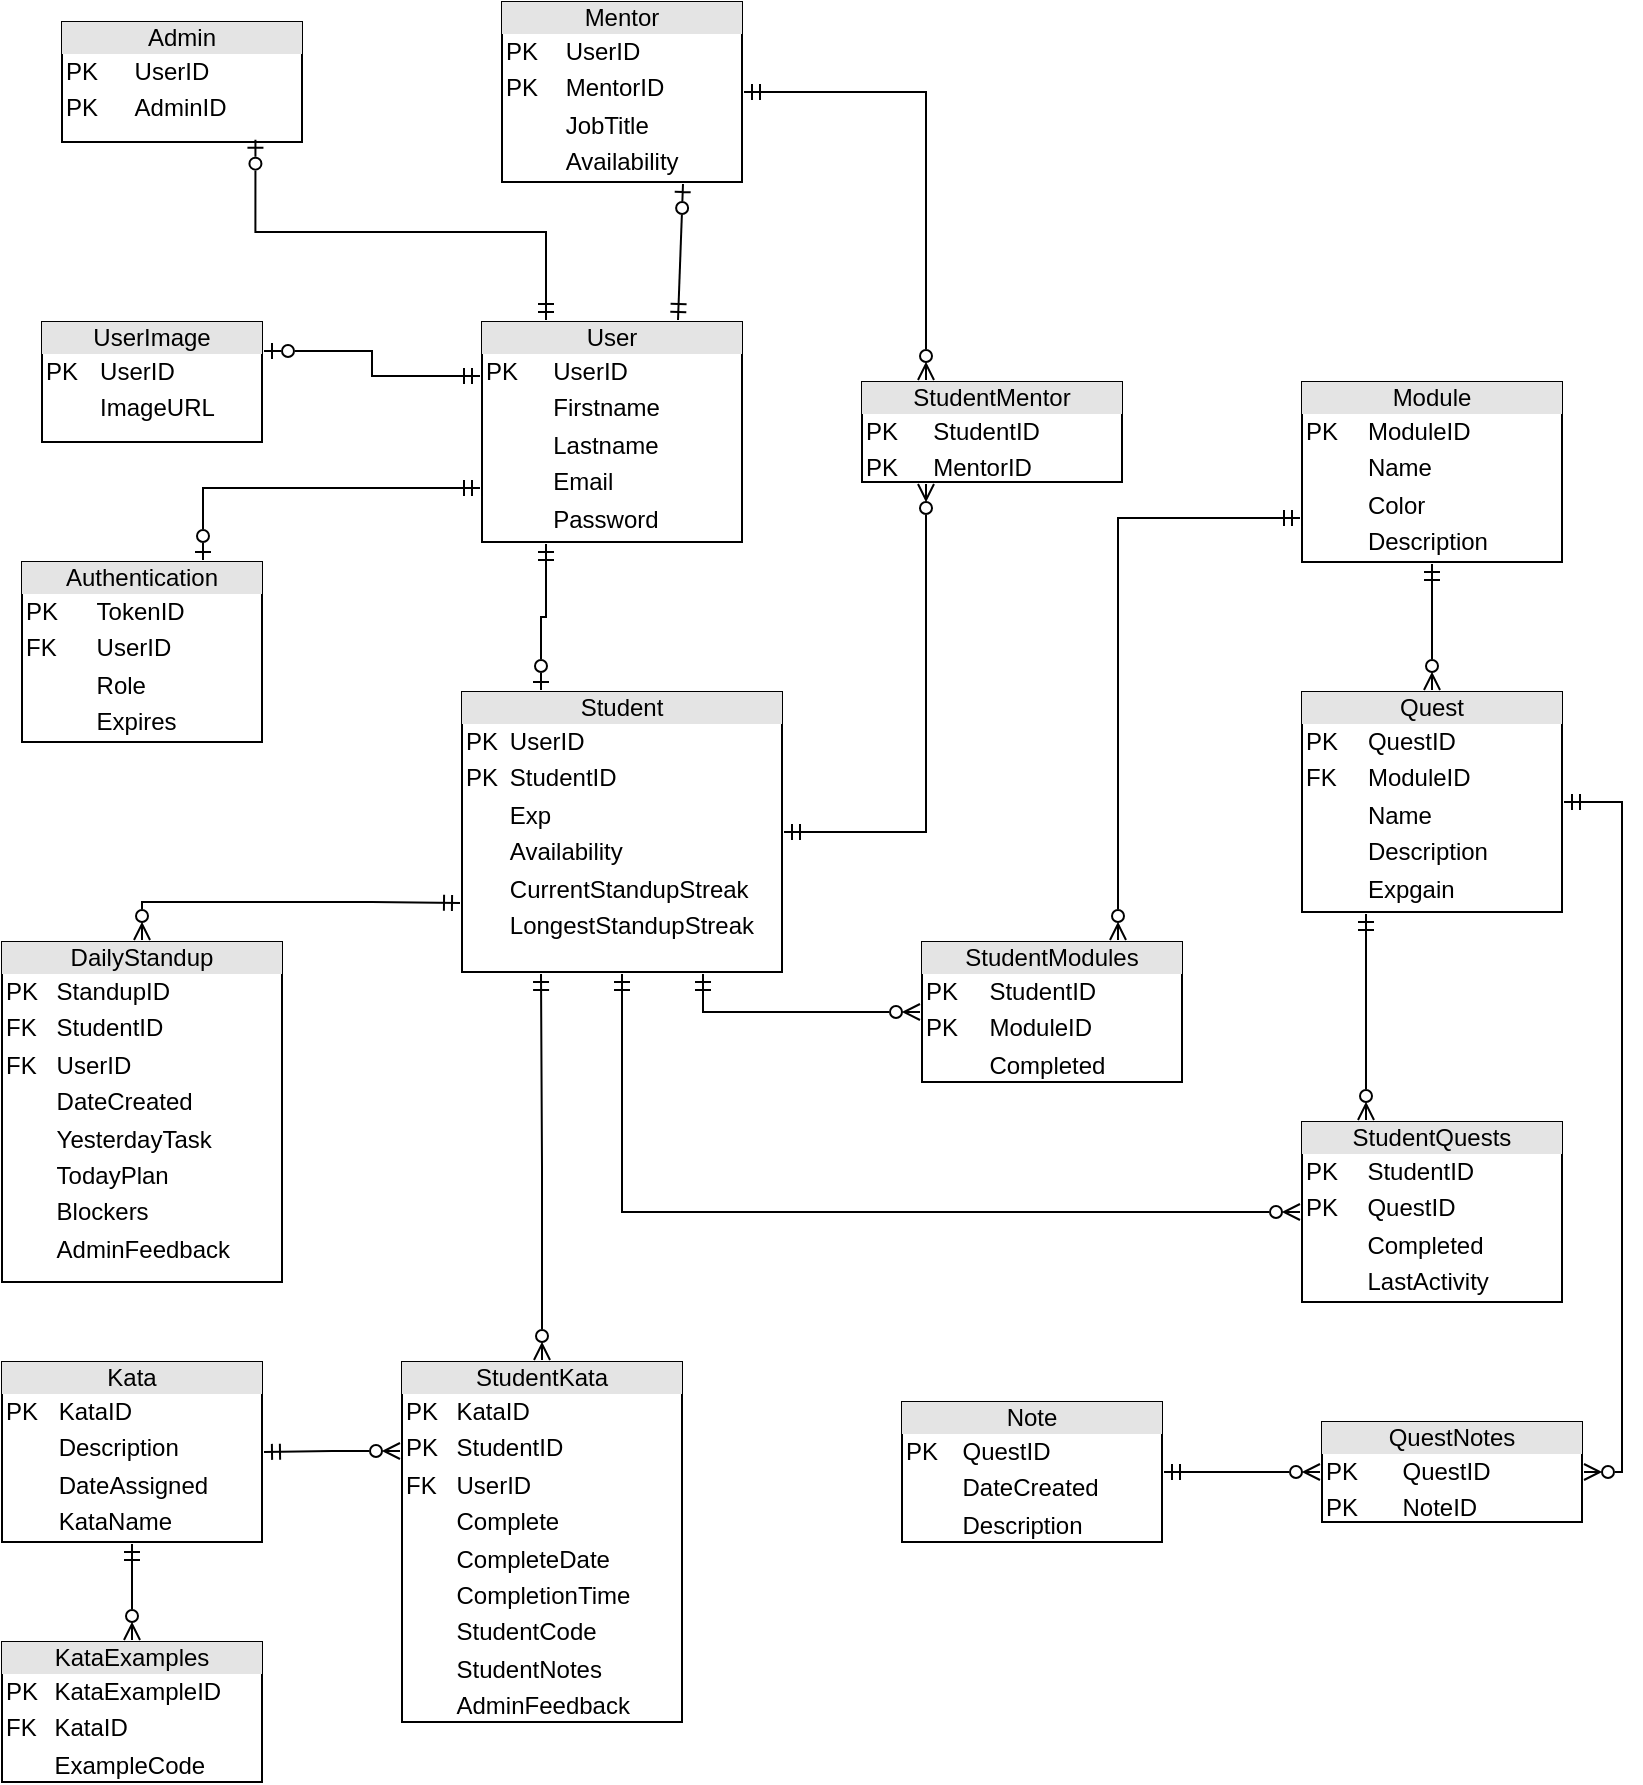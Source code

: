 <mxfile version="26.0.16">
  <diagram name="Page-1" id="oRXm2pLQ0qbJTJ_JZhnU">
    <mxGraphModel dx="1434" dy="836" grid="1" gridSize="10" guides="1" tooltips="1" connect="1" arrows="1" fold="1" page="1" pageScale="1" pageWidth="850" pageHeight="1100" math="0" shadow="0">
      <root>
        <mxCell id="0" />
        <mxCell id="1" parent="0" />
        <mxCell id="WIh1UBlqBN08IF1Y83wG-8" style="rounded=0;orthogonalLoop=1;jettySize=auto;html=1;exitX=0.75;exitY=0;exitDx=0;exitDy=0;entryX=0.75;entryY=1;entryDx=0;entryDy=0;endArrow=ERzeroToOne;endFill=0;startArrow=ERmandOne;startFill=0;" parent="1" source="WIh1UBlqBN08IF1Y83wG-1" target="WIh1UBlqBN08IF1Y83wG-4" edge="1">
          <mxGeometry relative="1" as="geometry" />
        </mxCell>
        <mxCell id="WIh1UBlqBN08IF1Y83wG-9" style="edgeStyle=orthogonalEdgeStyle;rounded=0;orthogonalLoop=1;jettySize=auto;html=1;exitX=0;exitY=0.25;exitDx=0;exitDy=0;entryX=1;entryY=0.25;entryDx=0;entryDy=0;startArrow=ERmandOne;startFill=0;endArrow=ERzeroToOne;endFill=0;" parent="1" source="WIh1UBlqBN08IF1Y83wG-1" target="WIh1UBlqBN08IF1Y83wG-6" edge="1">
          <mxGeometry relative="1" as="geometry" />
        </mxCell>
        <mxCell id="WIh1UBlqBN08IF1Y83wG-1" value="&lt;div style=&quot;text-align: center; box-sizing: border-box; width: 100%; background: rgb(228, 228, 228); padding: 2px; line-height: 100%;&quot;&gt;User&lt;/div&gt;&lt;table style=&quot;width:100%;font-size:1em;&quot; cellpadding=&quot;2&quot; cellspacing=&quot;0&quot;&gt;&lt;tbody&gt;&lt;tr&gt;&lt;td&gt;PK&lt;/td&gt;&lt;td&gt;UserID&lt;/td&gt;&lt;/tr&gt;&lt;tr&gt;&lt;td&gt;&lt;br&gt;&lt;/td&gt;&lt;td&gt;Firstname&lt;/td&gt;&lt;/tr&gt;&lt;tr&gt;&lt;td&gt;&lt;br&gt;&lt;/td&gt;&lt;td&gt;Lastname&lt;/td&gt;&lt;/tr&gt;&lt;tr&gt;&lt;td&gt;&lt;br&gt;&lt;/td&gt;&lt;td&gt;Email&lt;/td&gt;&lt;/tr&gt;&lt;tr&gt;&lt;td&gt;&lt;br&gt;&lt;/td&gt;&lt;td&gt;Password&lt;/td&gt;&lt;/tr&gt;&lt;/tbody&gt;&lt;/table&gt;" style="verticalAlign=top;align=left;overflow=fill;html=1;whiteSpace=wrap;fillColor=default;gradientColor=none;perimeterSpacing=1;fillStyle=solid;strokeColor=default;" parent="1" vertex="1">
          <mxGeometry x="330" y="320" width="130" height="110" as="geometry" />
        </mxCell>
        <mxCell id="WIh1UBlqBN08IF1Y83wG-4" value="&lt;div style=&quot;text-align: center; box-sizing: border-box; width: 100%; background: rgb(228, 228, 228); padding: 2px; line-height: 100%;&quot;&gt;Mentor&lt;/div&gt;&lt;table style=&quot;width:100%;font-size:1em;&quot; cellpadding=&quot;2&quot; cellspacing=&quot;0&quot;&gt;&lt;tbody&gt;&lt;tr&gt;&lt;td&gt;PK&lt;/td&gt;&lt;td&gt;UserID&lt;/td&gt;&lt;/tr&gt;&lt;tr&gt;&lt;td&gt;PK&lt;/td&gt;&lt;td&gt;MentorID&lt;/td&gt;&lt;/tr&gt;&lt;tr&gt;&lt;td&gt;&lt;br&gt;&lt;/td&gt;&lt;td&gt;JobTitle&lt;/td&gt;&lt;/tr&gt;&lt;tr&gt;&lt;td&gt;&lt;br&gt;&lt;/td&gt;&lt;td&gt;Availability&lt;/td&gt;&lt;/tr&gt;&lt;/tbody&gt;&lt;/table&gt;" style="verticalAlign=top;align=left;overflow=fill;html=1;whiteSpace=wrap;fillColor=default;gradientColor=none;perimeterSpacing=1;fillStyle=solid;strokeColor=default;" parent="1" vertex="1">
          <mxGeometry x="340" y="160" width="120" height="90" as="geometry" />
        </mxCell>
        <mxCell id="WIh1UBlqBN08IF1Y83wG-5" value="&lt;div style=&quot;text-align: center; box-sizing: border-box; width: 100%; background: rgb(228, 228, 228); padding: 2px; line-height: 100%;&quot;&gt;Admin&lt;/div&gt;&lt;table style=&quot;width:100%;font-size:1em;&quot; cellpadding=&quot;2&quot; cellspacing=&quot;0&quot;&gt;&lt;tbody&gt;&lt;tr&gt;&lt;td&gt;PK&lt;/td&gt;&lt;td&gt;UserID&lt;/td&gt;&lt;/tr&gt;&lt;tr&gt;&lt;td&gt;PK&lt;/td&gt;&lt;td&gt;AdminID&lt;/td&gt;&lt;/tr&gt;&lt;/tbody&gt;&lt;/table&gt;" style="verticalAlign=top;align=left;overflow=fill;html=1;whiteSpace=wrap;fillColor=default;gradientColor=none;perimeterSpacing=1;fillStyle=solid;strokeColor=default;" parent="1" vertex="1">
          <mxGeometry x="120" y="170" width="120" height="60" as="geometry" />
        </mxCell>
        <mxCell id="WIh1UBlqBN08IF1Y83wG-6" value="&lt;div style=&quot;text-align: center; box-sizing: border-box; width: 100%; background: rgb(228, 228, 228); padding: 2px; line-height: 100%;&quot;&gt;UserImage&lt;/div&gt;&lt;table style=&quot;width:100%;font-size:1em;&quot; cellpadding=&quot;2&quot; cellspacing=&quot;0&quot;&gt;&lt;tbody&gt;&lt;tr&gt;&lt;td&gt;PK&lt;/td&gt;&lt;td&gt;UserID&lt;/td&gt;&lt;/tr&gt;&lt;tr&gt;&lt;td&gt;&lt;br&gt;&lt;/td&gt;&lt;td&gt;ImageURL&lt;/td&gt;&lt;/tr&gt;&lt;tr&gt;&lt;td&gt;&lt;br&gt;&lt;/td&gt;&lt;td&gt;&lt;br&gt;&lt;/td&gt;&lt;/tr&gt;&lt;/tbody&gt;&lt;/table&gt;" style="verticalAlign=top;align=left;overflow=fill;html=1;whiteSpace=wrap;fillColor=default;gradientColor=none;perimeterSpacing=1;fillStyle=solid;strokeColor=default;" parent="1" vertex="1">
          <mxGeometry x="110" y="320" width="110" height="60" as="geometry" />
        </mxCell>
        <mxCell id="WIh1UBlqBN08IF1Y83wG-10" style="edgeStyle=orthogonalEdgeStyle;rounded=0;orthogonalLoop=1;jettySize=auto;html=1;exitX=0.25;exitY=0;exitDx=0;exitDy=0;entryX=0.801;entryY=0.965;entryDx=0;entryDy=0;entryPerimeter=0;endArrow=ERzeroToOne;endFill=0;startArrow=ERmandOne;startFill=0;" parent="1" source="WIh1UBlqBN08IF1Y83wG-1" target="WIh1UBlqBN08IF1Y83wG-5" edge="1">
          <mxGeometry relative="1" as="geometry" />
        </mxCell>
        <mxCell id="WIh1UBlqBN08IF1Y83wG-12" style="edgeStyle=orthogonalEdgeStyle;rounded=0;orthogonalLoop=1;jettySize=auto;html=1;exitX=0.75;exitY=0;exitDx=0;exitDy=0;entryX=0;entryY=0.75;entryDx=0;entryDy=0;endArrow=ERmandOne;endFill=0;startArrow=ERzeroToOne;startFill=0;" parent="1" source="WIh1UBlqBN08IF1Y83wG-11" target="WIh1UBlqBN08IF1Y83wG-1" edge="1">
          <mxGeometry relative="1" as="geometry" />
        </mxCell>
        <mxCell id="WIh1UBlqBN08IF1Y83wG-11" value="&lt;div style=&quot;text-align: center; box-sizing: border-box; width: 100%; background: rgb(228, 228, 228); padding: 2px; line-height: 100%;&quot;&gt;Authentication&lt;/div&gt;&lt;table style=&quot;width:100%;font-size:1em;&quot; cellpadding=&quot;2&quot; cellspacing=&quot;0&quot;&gt;&lt;tbody&gt;&lt;tr&gt;&lt;td&gt;PK&lt;/td&gt;&lt;td&gt;TokenID&lt;/td&gt;&lt;/tr&gt;&lt;tr&gt;&lt;td&gt;FK&lt;/td&gt;&lt;td&gt;UserID&lt;/td&gt;&lt;/tr&gt;&lt;tr&gt;&lt;td&gt;&lt;br&gt;&lt;/td&gt;&lt;td&gt;Role&lt;/td&gt;&lt;/tr&gt;&lt;tr&gt;&lt;td&gt;&lt;br&gt;&lt;/td&gt;&lt;td&gt;Expires&lt;/td&gt;&lt;/tr&gt;&lt;tr&gt;&lt;td&gt;&lt;br&gt;&lt;/td&gt;&lt;td&gt;&lt;br&gt;&lt;/td&gt;&lt;/tr&gt;&lt;/tbody&gt;&lt;/table&gt;" style="verticalAlign=top;align=left;overflow=fill;html=1;whiteSpace=wrap;fillColor=default;gradientColor=none;perimeterSpacing=1;fillStyle=solid;strokeColor=default;" parent="1" vertex="1">
          <mxGeometry x="100" y="440" width="120" height="90" as="geometry" />
        </mxCell>
        <mxCell id="WIh1UBlqBN08IF1Y83wG-14" style="edgeStyle=orthogonalEdgeStyle;rounded=0;orthogonalLoop=1;jettySize=auto;html=1;exitX=0.25;exitY=0;exitDx=0;exitDy=0;entryX=0.25;entryY=1;entryDx=0;entryDy=0;endArrow=ERmandOne;endFill=0;startArrow=ERzeroToOne;startFill=0;" parent="1" source="WIh1UBlqBN08IF1Y83wG-13" target="WIh1UBlqBN08IF1Y83wG-1" edge="1">
          <mxGeometry relative="1" as="geometry" />
        </mxCell>
        <mxCell id="WIh1UBlqBN08IF1Y83wG-29" style="edgeStyle=orthogonalEdgeStyle;rounded=0;orthogonalLoop=1;jettySize=auto;html=1;exitX=0.75;exitY=1;exitDx=0;exitDy=0;entryX=0;entryY=0.5;entryDx=0;entryDy=0;endArrow=ERzeroToMany;endFill=0;startArrow=ERmandOne;startFill=0;" parent="1" source="WIh1UBlqBN08IF1Y83wG-13" target="WIh1UBlqBN08IF1Y83wG-27" edge="1">
          <mxGeometry relative="1" as="geometry" />
        </mxCell>
        <mxCell id="WIh1UBlqBN08IF1Y83wG-30" style="edgeStyle=orthogonalEdgeStyle;rounded=0;orthogonalLoop=1;jettySize=auto;html=1;exitX=0.5;exitY=1;exitDx=0;exitDy=0;entryX=0;entryY=0.5;entryDx=0;entryDy=0;endArrow=ERzeroToMany;endFill=0;startArrow=ERmandOne;startFill=0;" parent="1" source="WIh1UBlqBN08IF1Y83wG-13" target="WIh1UBlqBN08IF1Y83wG-26" edge="1">
          <mxGeometry relative="1" as="geometry" />
        </mxCell>
        <mxCell id="WIh1UBlqBN08IF1Y83wG-13" value="&lt;div style=&quot;text-align: center; box-sizing: border-box; width: 100%; background: rgb(228, 228, 228); padding: 2px; line-height: 100%;&quot;&gt;Student&lt;/div&gt;&lt;table style=&quot;width:100%;font-size:1em;&quot; cellpadding=&quot;2&quot; cellspacing=&quot;0&quot;&gt;&lt;tbody&gt;&lt;tr&gt;&lt;td&gt;PK&lt;/td&gt;&lt;td&gt;UserID&lt;/td&gt;&lt;/tr&gt;&lt;tr&gt;&lt;td&gt;PK&lt;/td&gt;&lt;td&gt;StudentID&lt;/td&gt;&lt;/tr&gt;&lt;tr&gt;&lt;td&gt;&lt;br&gt;&lt;/td&gt;&lt;td&gt;Exp&lt;/td&gt;&lt;/tr&gt;&lt;tr&gt;&lt;td&gt;&lt;br&gt;&lt;/td&gt;&lt;td&gt;Availability&lt;br&gt;&lt;/td&gt;&lt;/tr&gt;&lt;tr&gt;&lt;td&gt;&lt;br&gt;&lt;/td&gt;&lt;td&gt;CurrentStandupStreak&lt;/td&gt;&lt;/tr&gt;&lt;tr&gt;&lt;td&gt;&lt;br&gt;&lt;/td&gt;&lt;td&gt;LongestStandupStreak&lt;/td&gt;&lt;/tr&gt;&lt;/tbody&gt;&lt;/table&gt;" style="verticalAlign=top;align=left;overflow=fill;html=1;whiteSpace=wrap;fillColor=default;gradientColor=none;perimeterSpacing=1;fillStyle=solid;strokeColor=default;" parent="1" vertex="1">
          <mxGeometry x="320" y="505" width="160" height="140" as="geometry" />
        </mxCell>
        <mxCell id="WIh1UBlqBN08IF1Y83wG-18" style="edgeStyle=orthogonalEdgeStyle;rounded=0;orthogonalLoop=1;jettySize=auto;html=1;exitX=0.5;exitY=0;exitDx=0;exitDy=0;entryX=0;entryY=0.75;entryDx=0;entryDy=0;endArrow=ERmandOne;endFill=0;startArrow=ERzeroToMany;startFill=0;" parent="1" source="WIh1UBlqBN08IF1Y83wG-15" target="WIh1UBlqBN08IF1Y83wG-13" edge="1">
          <mxGeometry relative="1" as="geometry" />
        </mxCell>
        <mxCell id="WIh1UBlqBN08IF1Y83wG-15" value="&lt;div style=&quot;text-align: center; box-sizing: border-box; width: 100%; background: rgb(228, 228, 228); padding: 2px; line-height: 100%;&quot;&gt;DailyStandup&lt;/div&gt;&lt;table style=&quot;width:100%;font-size:1em;&quot; cellpadding=&quot;2&quot; cellspacing=&quot;0&quot;&gt;&lt;tbody&gt;&lt;tr&gt;&lt;td&gt;PK&lt;/td&gt;&lt;td&gt;StandupID&lt;/td&gt;&lt;/tr&gt;&lt;tr&gt;&lt;td&gt;FK&lt;/td&gt;&lt;td&gt;StudentID&lt;/td&gt;&lt;/tr&gt;&lt;tr&gt;&lt;td&gt;FK&lt;/td&gt;&lt;td&gt;UserID&lt;/td&gt;&lt;/tr&gt;&lt;tr&gt;&lt;td&gt;&lt;br&gt;&lt;/td&gt;&lt;td&gt;DateCreated&lt;/td&gt;&lt;/tr&gt;&lt;tr&gt;&lt;td&gt;&lt;br&gt;&lt;/td&gt;&lt;td&gt;YesterdayTask&lt;/td&gt;&lt;/tr&gt;&lt;tr&gt;&lt;td&gt;&lt;br&gt;&lt;/td&gt;&lt;td&gt;TodayPlan&lt;/td&gt;&lt;/tr&gt;&lt;tr&gt;&lt;td&gt;&lt;br&gt;&lt;/td&gt;&lt;td&gt;Blockers&lt;/td&gt;&lt;/tr&gt;&lt;tr&gt;&lt;td&gt;&lt;br&gt;&lt;/td&gt;&lt;td&gt;AdminFeedback&lt;/td&gt;&lt;/tr&gt;&lt;/tbody&gt;&lt;/table&gt;" style="verticalAlign=top;align=left;overflow=fill;html=1;whiteSpace=wrap;fillColor=default;gradientColor=none;perimeterSpacing=1;fillStyle=solid;strokeColor=default;" parent="1" vertex="1">
          <mxGeometry x="90" y="630" width="140" height="170" as="geometry" />
        </mxCell>
        <mxCell id="WIh1UBlqBN08IF1Y83wG-20" style="edgeStyle=orthogonalEdgeStyle;rounded=0;orthogonalLoop=1;jettySize=auto;html=1;exitX=0.25;exitY=0;exitDx=0;exitDy=0;entryX=1;entryY=0.5;entryDx=0;entryDy=0;endArrow=ERmandOne;endFill=0;startArrow=ERzeroToMany;startFill=0;" parent="1" source="WIh1UBlqBN08IF1Y83wG-19" target="WIh1UBlqBN08IF1Y83wG-4" edge="1">
          <mxGeometry relative="1" as="geometry" />
        </mxCell>
        <mxCell id="WIh1UBlqBN08IF1Y83wG-21" style="edgeStyle=orthogonalEdgeStyle;rounded=0;orthogonalLoop=1;jettySize=auto;html=1;exitX=0.25;exitY=1;exitDx=0;exitDy=0;entryX=1;entryY=0.5;entryDx=0;entryDy=0;endArrow=ERmandOne;endFill=0;startArrow=ERzeroToMany;startFill=0;" parent="1" source="WIh1UBlqBN08IF1Y83wG-19" target="WIh1UBlqBN08IF1Y83wG-13" edge="1">
          <mxGeometry relative="1" as="geometry" />
        </mxCell>
        <mxCell id="WIh1UBlqBN08IF1Y83wG-19" value="&lt;div style=&quot;text-align: center; box-sizing: border-box; width: 100%; background: rgb(228, 228, 228); padding: 2px; line-height: 100%;&quot;&gt;StudentMentor&lt;/div&gt;&lt;table style=&quot;width:100%;font-size:1em;&quot; cellpadding=&quot;2&quot; cellspacing=&quot;0&quot;&gt;&lt;tbody&gt;&lt;tr&gt;&lt;td&gt;PK&lt;/td&gt;&lt;td&gt;StudentID&lt;/td&gt;&lt;/tr&gt;&lt;tr&gt;&lt;td&gt;PK&lt;/td&gt;&lt;td&gt;MentorID&lt;/td&gt;&lt;/tr&gt;&lt;tr&gt;&lt;td&gt;&lt;br&gt;&lt;/td&gt;&lt;td&gt;&lt;br&gt;&lt;/td&gt;&lt;/tr&gt;&lt;/tbody&gt;&lt;/table&gt;" style="verticalAlign=top;align=left;overflow=fill;html=1;whiteSpace=wrap;fillColor=default;gradientColor=none;perimeterSpacing=1;fillStyle=solid;strokeColor=default;" parent="1" vertex="1">
          <mxGeometry x="520" y="350" width="130" height="50" as="geometry" />
        </mxCell>
        <mxCell id="WIh1UBlqBN08IF1Y83wG-25" style="edgeStyle=orthogonalEdgeStyle;rounded=0;orthogonalLoop=1;jettySize=auto;html=1;exitX=0.5;exitY=0;exitDx=0;exitDy=0;entryX=0.5;entryY=1;entryDx=0;entryDy=0;endArrow=ERmandOne;endFill=0;startArrow=ERzeroToMany;startFill=0;" parent="1" source="WIh1UBlqBN08IF1Y83wG-22" target="WIh1UBlqBN08IF1Y83wG-23" edge="1">
          <mxGeometry relative="1" as="geometry" />
        </mxCell>
        <mxCell id="WIh1UBlqBN08IF1Y83wG-31" style="edgeStyle=orthogonalEdgeStyle;rounded=0;orthogonalLoop=1;jettySize=auto;html=1;exitX=0.25;exitY=1;exitDx=0;exitDy=0;entryX=0.25;entryY=0;entryDx=0;entryDy=0;endArrow=ERzeroToMany;endFill=0;startArrow=ERmandOne;startFill=0;" parent="1" source="WIh1UBlqBN08IF1Y83wG-22" target="WIh1UBlqBN08IF1Y83wG-26" edge="1">
          <mxGeometry relative="1" as="geometry" />
        </mxCell>
        <mxCell id="WIh1UBlqBN08IF1Y83wG-22" value="&lt;div style=&quot;text-align: center; box-sizing: border-box; width: 100%; background: rgb(228, 228, 228); padding: 2px; line-height: 100%;&quot;&gt;Quest&lt;/div&gt;&lt;table style=&quot;width:100%;font-size:1em;&quot; cellpadding=&quot;2&quot; cellspacing=&quot;0&quot;&gt;&lt;tbody&gt;&lt;tr&gt;&lt;td&gt;PK&lt;/td&gt;&lt;td&gt;QuestID&lt;/td&gt;&lt;/tr&gt;&lt;tr&gt;&lt;td&gt;FK&lt;/td&gt;&lt;td&gt;ModuleID&lt;/td&gt;&lt;/tr&gt;&lt;tr&gt;&lt;td&gt;&lt;br&gt;&lt;/td&gt;&lt;td&gt;Name&lt;/td&gt;&lt;/tr&gt;&lt;tr&gt;&lt;td&gt;&lt;br&gt;&lt;/td&gt;&lt;td&gt;Description&lt;/td&gt;&lt;/tr&gt;&lt;tr&gt;&lt;td&gt;&lt;br&gt;&lt;/td&gt;&lt;td&gt;Expgain&lt;/td&gt;&lt;/tr&gt;&lt;/tbody&gt;&lt;/table&gt;" style="verticalAlign=top;align=left;overflow=fill;html=1;whiteSpace=wrap;fillColor=default;gradientColor=none;perimeterSpacing=1;fillStyle=solid;strokeColor=default;" parent="1" vertex="1">
          <mxGeometry x="740" y="505" width="130" height="110" as="geometry" />
        </mxCell>
        <mxCell id="WIh1UBlqBN08IF1Y83wG-23" value="&lt;div style=&quot;text-align: center; box-sizing: border-box; width: 100%; background: rgb(228, 228, 228); padding: 2px; line-height: 100%;&quot;&gt;Module&lt;/div&gt;&lt;table style=&quot;width:100%;font-size:1em;&quot; cellpadding=&quot;2&quot; cellspacing=&quot;0&quot;&gt;&lt;tbody&gt;&lt;tr&gt;&lt;td&gt;PK&lt;/td&gt;&lt;td&gt;ModuleID&lt;/td&gt;&lt;/tr&gt;&lt;tr&gt;&lt;td&gt;&lt;br&gt;&lt;/td&gt;&lt;td&gt;Name&lt;/td&gt;&lt;/tr&gt;&lt;tr&gt;&lt;td&gt;&lt;br&gt;&lt;/td&gt;&lt;td&gt;Color&lt;/td&gt;&lt;/tr&gt;&lt;tr&gt;&lt;td&gt;&lt;br&gt;&lt;/td&gt;&lt;td&gt;Description&lt;/td&gt;&lt;/tr&gt;&lt;tr&gt;&lt;td&gt;&lt;br&gt;&lt;/td&gt;&lt;td&gt;&lt;br&gt;&lt;/td&gt;&lt;/tr&gt;&lt;/tbody&gt;&lt;/table&gt;" style="verticalAlign=top;align=left;overflow=fill;html=1;whiteSpace=wrap;fillColor=default;gradientColor=none;perimeterSpacing=1;fillStyle=solid;strokeColor=default;" parent="1" vertex="1">
          <mxGeometry x="740" y="350" width="130" height="90" as="geometry" />
        </mxCell>
        <mxCell id="WIh1UBlqBN08IF1Y83wG-26" value="&lt;div style=&quot;text-align: center; box-sizing: border-box; width: 100%; background: rgb(228, 228, 228); padding: 2px; line-height: 100%;&quot;&gt;StudentQuests&lt;/div&gt;&lt;table style=&quot;width:100%;font-size:1em;&quot; cellpadding=&quot;2&quot; cellspacing=&quot;0&quot;&gt;&lt;tbody&gt;&lt;tr&gt;&lt;td&gt;PK&lt;/td&gt;&lt;td&gt;StudentID&lt;/td&gt;&lt;/tr&gt;&lt;tr&gt;&lt;td&gt;PK&lt;/td&gt;&lt;td&gt;QuestID&lt;/td&gt;&lt;/tr&gt;&lt;tr&gt;&lt;td&gt;&lt;br&gt;&lt;/td&gt;&lt;td&gt;Completed&lt;/td&gt;&lt;/tr&gt;&lt;tr&gt;&lt;td&gt;&lt;br&gt;&lt;/td&gt;&lt;td&gt;LastActivity&lt;/td&gt;&lt;/tr&gt;&lt;tr&gt;&lt;td&gt;&lt;br&gt;&lt;/td&gt;&lt;td&gt;&lt;br&gt;&lt;/td&gt;&lt;/tr&gt;&lt;/tbody&gt;&lt;/table&gt;" style="verticalAlign=top;align=left;overflow=fill;html=1;whiteSpace=wrap;fillColor=default;gradientColor=none;perimeterSpacing=1;fillStyle=solid;strokeColor=default;" parent="1" vertex="1">
          <mxGeometry x="740" y="720" width="130" height="90" as="geometry" />
        </mxCell>
        <mxCell id="WIh1UBlqBN08IF1Y83wG-28" style="edgeStyle=orthogonalEdgeStyle;rounded=0;orthogonalLoop=1;jettySize=auto;html=1;exitX=0.75;exitY=0;exitDx=0;exitDy=0;entryX=0;entryY=0.75;entryDx=0;entryDy=0;endArrow=ERmandOne;endFill=0;startArrow=ERzeroToMany;startFill=0;" parent="1" source="WIh1UBlqBN08IF1Y83wG-27" target="WIh1UBlqBN08IF1Y83wG-23" edge="1">
          <mxGeometry relative="1" as="geometry" />
        </mxCell>
        <mxCell id="WIh1UBlqBN08IF1Y83wG-27" value="&lt;div style=&quot;text-align: center; box-sizing: border-box; width: 100%; background: rgb(228, 228, 228); padding: 2px; line-height: 100%;&quot;&gt;StudentModules&lt;/div&gt;&lt;table style=&quot;width:100%;font-size:1em;&quot; cellpadding=&quot;2&quot; cellspacing=&quot;0&quot;&gt;&lt;tbody&gt;&lt;tr&gt;&lt;td&gt;PK&lt;/td&gt;&lt;td&gt;StudentID&lt;/td&gt;&lt;/tr&gt;&lt;tr&gt;&lt;td&gt;PK&lt;/td&gt;&lt;td&gt;ModuleID&lt;/td&gt;&lt;/tr&gt;&lt;tr&gt;&lt;td&gt;&lt;br&gt;&lt;/td&gt;&lt;td&gt;Completed&lt;/td&gt;&lt;/tr&gt;&lt;tr&gt;&lt;td&gt;&lt;br&gt;&lt;/td&gt;&lt;td&gt;&lt;br&gt;&lt;/td&gt;&lt;/tr&gt;&lt;/tbody&gt;&lt;/table&gt;" style="verticalAlign=top;align=left;overflow=fill;html=1;whiteSpace=wrap;fillColor=default;gradientColor=none;perimeterSpacing=1;fillStyle=solid;strokeColor=default;" parent="1" vertex="1">
          <mxGeometry x="550" y="630" width="130" height="70" as="geometry" />
        </mxCell>
        <mxCell id="WIh1UBlqBN08IF1Y83wG-33" value="&lt;div style=&quot;text-align: center; box-sizing: border-box; width: 100%; background: rgb(228, 228, 228); padding: 2px; line-height: 100%;&quot;&gt;Kata&lt;/div&gt;&lt;table style=&quot;width:100%;font-size:1em;&quot; cellpadding=&quot;2&quot; cellspacing=&quot;0&quot;&gt;&lt;tbody&gt;&lt;tr&gt;&lt;td&gt;PK&lt;/td&gt;&lt;td&gt;KataID&lt;/td&gt;&lt;/tr&gt;&lt;tr&gt;&lt;td&gt;&lt;br&gt;&lt;/td&gt;&lt;td&gt;Description&lt;/td&gt;&lt;/tr&gt;&lt;tr&gt;&lt;td&gt;&lt;br&gt;&lt;/td&gt;&lt;td&gt;DateAssigned&lt;/td&gt;&lt;/tr&gt;&lt;tr&gt;&lt;td&gt;&lt;br&gt;&lt;/td&gt;&lt;td&gt;KataName&lt;/td&gt;&lt;/tr&gt;&lt;tr&gt;&lt;td&gt;&lt;br&gt;&lt;/td&gt;&lt;td&gt;&lt;br&gt;&lt;/td&gt;&lt;/tr&gt;&lt;/tbody&gt;&lt;/table&gt;" style="verticalAlign=top;align=left;overflow=fill;html=1;whiteSpace=wrap;fillColor=default;gradientColor=none;perimeterSpacing=1;fillStyle=solid;strokeColor=default;" parent="1" vertex="1">
          <mxGeometry x="90" y="840" width="130" height="90" as="geometry" />
        </mxCell>
        <mxCell id="WIh1UBlqBN08IF1Y83wG-35" style="edgeStyle=orthogonalEdgeStyle;rounded=0;orthogonalLoop=1;jettySize=auto;html=1;exitX=0.5;exitY=0;exitDx=0;exitDy=0;entryX=0.5;entryY=1;entryDx=0;entryDy=0;endArrow=ERmandOne;endFill=0;startArrow=ERzeroToMany;startFill=0;" parent="1" source="WIh1UBlqBN08IF1Y83wG-34" target="WIh1UBlqBN08IF1Y83wG-33" edge="1">
          <mxGeometry relative="1" as="geometry" />
        </mxCell>
        <mxCell id="WIh1UBlqBN08IF1Y83wG-34" value="&lt;div style=&quot;text-align: center; box-sizing: border-box; width: 100%; background: rgb(228, 228, 228); padding: 2px; line-height: 100%;&quot;&gt;KataExamples&lt;/div&gt;&lt;table style=&quot;width:100%;font-size:1em;&quot; cellpadding=&quot;2&quot; cellspacing=&quot;0&quot;&gt;&lt;tbody&gt;&lt;tr&gt;&lt;td&gt;PK&lt;/td&gt;&lt;td&gt;KataExampleID&lt;/td&gt;&lt;/tr&gt;&lt;tr&gt;&lt;td&gt;FK&lt;/td&gt;&lt;td&gt;KataID&lt;/td&gt;&lt;/tr&gt;&lt;tr&gt;&lt;td&gt;&lt;br&gt;&lt;/td&gt;&lt;td&gt;ExampleCode&lt;/td&gt;&lt;/tr&gt;&lt;tr&gt;&lt;td&gt;&lt;br&gt;&lt;/td&gt;&lt;td&gt;&lt;br&gt;&lt;/td&gt;&lt;/tr&gt;&lt;tr&gt;&lt;td&gt;&lt;br&gt;&lt;/td&gt;&lt;td&gt;&lt;br&gt;&lt;/td&gt;&lt;/tr&gt;&lt;/tbody&gt;&lt;/table&gt;" style="verticalAlign=top;align=left;overflow=fill;html=1;whiteSpace=wrap;fillColor=default;gradientColor=none;perimeterSpacing=1;fillStyle=solid;strokeColor=default;" parent="1" vertex="1">
          <mxGeometry x="90" y="980" width="130" height="70" as="geometry" />
        </mxCell>
        <mxCell id="WIh1UBlqBN08IF1Y83wG-37" style="edgeStyle=orthogonalEdgeStyle;rounded=0;orthogonalLoop=1;jettySize=auto;html=1;exitX=0.5;exitY=0;exitDx=0;exitDy=0;entryX=0.25;entryY=1;entryDx=0;entryDy=0;endArrow=ERmandOne;endFill=0;startArrow=ERzeroToMany;startFill=0;" parent="1" source="WIh1UBlqBN08IF1Y83wG-36" target="WIh1UBlqBN08IF1Y83wG-13" edge="1">
          <mxGeometry relative="1" as="geometry" />
        </mxCell>
        <mxCell id="WIh1UBlqBN08IF1Y83wG-38" style="edgeStyle=orthogonalEdgeStyle;rounded=0;orthogonalLoop=1;jettySize=auto;html=1;exitX=0;exitY=0.25;exitDx=0;exitDy=0;entryX=1;entryY=0.5;entryDx=0;entryDy=0;endArrow=ERmandOne;endFill=0;startArrow=ERzeroToMany;startFill=0;" parent="1" source="WIh1UBlqBN08IF1Y83wG-36" target="WIh1UBlqBN08IF1Y83wG-33" edge="1">
          <mxGeometry relative="1" as="geometry" />
        </mxCell>
        <mxCell id="WIh1UBlqBN08IF1Y83wG-36" value="&lt;div style=&quot;text-align: center; box-sizing: border-box; width: 100%; background: rgb(228, 228, 228); padding: 2px; line-height: 100%;&quot;&gt;StudentKata&lt;/div&gt;&lt;table style=&quot;width:100%;font-size:1em;&quot; cellpadding=&quot;2&quot; cellspacing=&quot;0&quot;&gt;&lt;tbody&gt;&lt;tr&gt;&lt;td&gt;PK&lt;/td&gt;&lt;td&gt;KataID&lt;/td&gt;&lt;/tr&gt;&lt;tr&gt;&lt;td&gt;PK&lt;/td&gt;&lt;td&gt;StudentID&lt;/td&gt;&lt;/tr&gt;&lt;tr&gt;&lt;td&gt;FK&lt;/td&gt;&lt;td&gt;UserID&lt;/td&gt;&lt;/tr&gt;&lt;tr&gt;&lt;td&gt;&lt;br&gt;&lt;/td&gt;&lt;td&gt;Complete&lt;/td&gt;&lt;/tr&gt;&lt;tr&gt;&lt;td&gt;&lt;br&gt;&lt;/td&gt;&lt;td&gt;CompleteDate&lt;/td&gt;&lt;/tr&gt;&lt;tr&gt;&lt;td&gt;&lt;br&gt;&lt;/td&gt;&lt;td&gt;CompletionTime&lt;/td&gt;&lt;/tr&gt;&lt;tr&gt;&lt;td&gt;&lt;br&gt;&lt;/td&gt;&lt;td&gt;StudentCode&lt;/td&gt;&lt;/tr&gt;&lt;tr&gt;&lt;td&gt;&lt;br&gt;&lt;/td&gt;&lt;td&gt;StudentNotes&lt;/td&gt;&lt;/tr&gt;&lt;tr&gt;&lt;td&gt;&lt;br&gt;&lt;/td&gt;&lt;td&gt;AdminFeedback&lt;/td&gt;&lt;/tr&gt;&lt;/tbody&gt;&lt;/table&gt;" style="verticalAlign=top;align=left;overflow=fill;html=1;whiteSpace=wrap;fillColor=default;gradientColor=none;perimeterSpacing=1;fillStyle=solid;strokeColor=default;" parent="1" vertex="1">
          <mxGeometry x="290" y="840" width="140" height="180" as="geometry" />
        </mxCell>
        <mxCell id="aDzHdCznEAIU1vvsW_XJ-3" style="edgeStyle=orthogonalEdgeStyle;rounded=0;orthogonalLoop=1;jettySize=auto;html=1;exitX=0;exitY=0.5;exitDx=0;exitDy=0;entryX=1;entryY=0.5;entryDx=0;entryDy=0;endArrow=ERmandOne;endFill=0;startArrow=ERzeroToMany;startFill=0;" edge="1" parent="1" source="aDzHdCznEAIU1vvsW_XJ-1" target="aDzHdCznEAIU1vvsW_XJ-2">
          <mxGeometry relative="1" as="geometry" />
        </mxCell>
        <mxCell id="aDzHdCznEAIU1vvsW_XJ-4" style="edgeStyle=orthogonalEdgeStyle;rounded=0;orthogonalLoop=1;jettySize=auto;html=1;exitX=1;exitY=0.5;exitDx=0;exitDy=0;entryX=1;entryY=0.5;entryDx=0;entryDy=0;startArrow=ERzeroToMany;startFill=0;endArrow=ERmandOne;endFill=0;" edge="1" parent="1" source="aDzHdCznEAIU1vvsW_XJ-1" target="WIh1UBlqBN08IF1Y83wG-22">
          <mxGeometry relative="1" as="geometry" />
        </mxCell>
        <mxCell id="aDzHdCznEAIU1vvsW_XJ-1" value="&lt;div style=&quot;text-align: center; box-sizing: border-box; width: 100%; background: rgb(228, 228, 228); padding: 2px; line-height: 100%;&quot;&gt;QuestNotes&lt;/div&gt;&lt;table style=&quot;width:100%;font-size:1em;&quot; cellpadding=&quot;2&quot; cellspacing=&quot;0&quot;&gt;&lt;tbody&gt;&lt;tr&gt;&lt;td&gt;PK&lt;/td&gt;&lt;td&gt;QuestID&lt;/td&gt;&lt;/tr&gt;&lt;tr&gt;&lt;td&gt;PK&lt;/td&gt;&lt;td&gt;NoteID&lt;/td&gt;&lt;/tr&gt;&lt;tr&gt;&lt;td&gt;&lt;br&gt;&lt;/td&gt;&lt;td&gt;&lt;br&gt;&lt;/td&gt;&lt;/tr&gt;&lt;/tbody&gt;&lt;/table&gt;" style="verticalAlign=top;align=left;overflow=fill;html=1;whiteSpace=wrap;fillColor=default;gradientColor=none;perimeterSpacing=1;fillStyle=solid;strokeColor=default;" vertex="1" parent="1">
          <mxGeometry x="750" y="870" width="130" height="50" as="geometry" />
        </mxCell>
        <mxCell id="aDzHdCznEAIU1vvsW_XJ-2" value="&lt;div style=&quot;text-align: center; box-sizing: border-box; width: 100%; background: rgb(228, 228, 228); padding: 2px; line-height: 100%;&quot;&gt;Note&lt;/div&gt;&lt;table style=&quot;width:100%;font-size:1em;&quot; cellpadding=&quot;2&quot; cellspacing=&quot;0&quot;&gt;&lt;tbody&gt;&lt;tr&gt;&lt;td&gt;PK&lt;/td&gt;&lt;td&gt;QuestID&lt;/td&gt;&lt;/tr&gt;&lt;tr&gt;&lt;td&gt;&lt;/td&gt;&lt;td&gt;DateCreated&lt;/td&gt;&lt;/tr&gt;&lt;tr&gt;&lt;td&gt;&lt;br&gt;&lt;/td&gt;&lt;td&gt;Description&lt;/td&gt;&lt;/tr&gt;&lt;tr&gt;&lt;td&gt;&lt;br&gt;&lt;/td&gt;&lt;td&gt;&lt;br&gt;&lt;/td&gt;&lt;/tr&gt;&lt;/tbody&gt;&lt;/table&gt;" style="verticalAlign=top;align=left;overflow=fill;html=1;whiteSpace=wrap;fillColor=default;gradientColor=none;perimeterSpacing=1;fillStyle=solid;strokeColor=default;" vertex="1" parent="1">
          <mxGeometry x="540" y="860" width="130" height="70" as="geometry" />
        </mxCell>
      </root>
    </mxGraphModel>
  </diagram>
</mxfile>
